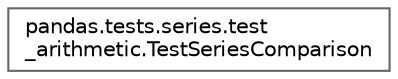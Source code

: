 digraph "Graphical Class Hierarchy"
{
 // LATEX_PDF_SIZE
  bgcolor="transparent";
  edge [fontname=Helvetica,fontsize=10,labelfontname=Helvetica,labelfontsize=10];
  node [fontname=Helvetica,fontsize=10,shape=box,height=0.2,width=0.4];
  rankdir="LR";
  Node0 [id="Node000000",label="pandas.tests.series.test\l_arithmetic.TestSeriesComparison",height=0.2,width=0.4,color="grey40", fillcolor="white", style="filled",URL="$d7/dbc/classpandas_1_1tests_1_1series_1_1test__arithmetic_1_1TestSeriesComparison.html",tooltip=" "];
}
